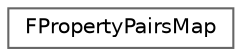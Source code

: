 digraph "Graphical Class Hierarchy"
{
 // INTERACTIVE_SVG=YES
 // LATEX_PDF_SIZE
  bgcolor="transparent";
  edge [fontname=Helvetica,fontsize=10,labelfontname=Helvetica,labelfontsize=10];
  node [fontname=Helvetica,fontsize=10,shape=box,height=0.2,width=0.4];
  rankdir="LR";
  Node0 [id="Node000000",label="FPropertyPairsMap",height=0.2,width=0.4,color="grey40", fillcolor="white", style="filled",URL="$dd/d72/classFPropertyPairsMap.html",tooltip="A simple name/value pairs map."];
}
